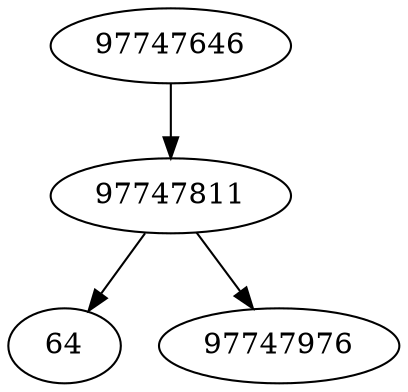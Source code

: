 strict digraph  {
64;
97747976;
97747811;
97747646;
97747811 -> 64;
97747811 -> 97747976;
97747646 -> 97747811;
}
